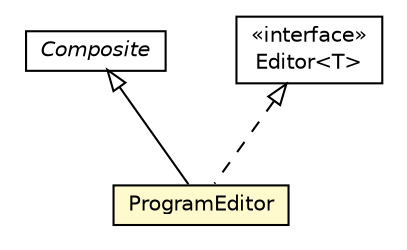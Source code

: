 #!/usr/local/bin/dot
#
# Class diagram 
# Generated by UMLGraph version 5.4 (http://www.umlgraph.org/)
#

digraph G {
	edge [fontname="Helvetica",fontsize=10,labelfontname="Helvetica",labelfontsize=10];
	node [fontname="Helvetica",fontsize=10,shape=plaintext];
	nodesep=0.25;
	ranksep=0.5;
	// hu.sch.kfc.client.ui.view.editor.ProgramEditor
	c7961 [label=<<table title="hu.sch.kfc.client.ui.view.editor.ProgramEditor" border="0" cellborder="1" cellspacing="0" cellpadding="2" port="p" bgcolor="lemonChiffon" href="./ProgramEditor.html">
		<tr><td><table border="0" cellspacing="0" cellpadding="1">
<tr><td align="center" balign="center"> ProgramEditor </td></tr>
		</table></td></tr>
		</table>>, URL="./ProgramEditor.html", fontname="Helvetica", fontcolor="black", fontsize=10.0];
	//hu.sch.kfc.client.ui.view.editor.ProgramEditor extends com.google.gwt.user.client.ui.Composite
	c8014:p -> c7961:p [dir=back,arrowtail=empty];
	//hu.sch.kfc.client.ui.view.editor.ProgramEditor implements com.google.gwt.editor.client.Editor<T>
	c8015:p -> c7961:p [dir=back,arrowtail=empty,style=dashed];
	// com.google.gwt.user.client.ui.Composite
	c8014 [label=<<table title="com.google.gwt.user.client.ui.Composite" border="0" cellborder="1" cellspacing="0" cellpadding="2" port="p">
		<tr><td><table border="0" cellspacing="0" cellpadding="1">
<tr><td align="center" balign="center"><font face="Helvetica-Oblique"> Composite </font></td></tr>
		</table></td></tr>
		</table>>, URL="null", fontname="Helvetica", fontcolor="black", fontsize=10.0];
	// com.google.gwt.editor.client.Editor<T>
	c8015 [label=<<table title="com.google.gwt.editor.client.Editor" border="0" cellborder="1" cellspacing="0" cellpadding="2" port="p">
		<tr><td><table border="0" cellspacing="0" cellpadding="1">
<tr><td align="center" balign="center"> &#171;interface&#187; </td></tr>
<tr><td align="center" balign="center"> Editor&lt;T&gt; </td></tr>
		</table></td></tr>
		</table>>, URL="null", fontname="Helvetica", fontcolor="black", fontsize=10.0];
}

